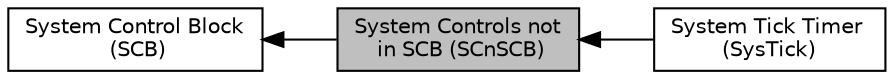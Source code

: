digraph "System Controls not in SCB (SCnSCB)"
{
  edge [fontname="Helvetica",fontsize="10",labelfontname="Helvetica",labelfontsize="10"];
  node [fontname="Helvetica",fontsize="10",shape=box];
  rankdir=LR;
  Node2 [label="System Control Block\l (SCB)",height=0.2,width=0.4,color="black", fillcolor="white", style="filled",URL="$group__CMSIS__SCB.html",tooltip="Type definitions for the System Control Block Registers."];
  Node1 [label="System Controls not\l in SCB (SCnSCB)",height=0.2,width=0.4,color="black", fillcolor="grey75", style="filled", fontcolor="black",tooltip="Type definitions for the System Control and ID Register not in the SCB."];
  Node3 [label="System Tick Timer \l(SysTick)",height=0.2,width=0.4,color="black", fillcolor="white", style="filled",URL="$group__CMSIS__SysTick.html",tooltip="Type definitions for the System Timer Registers."];
  Node2->Node1 [shape=plaintext, dir="back", style="solid"];
  Node1->Node3 [shape=plaintext, dir="back", style="solid"];
}
